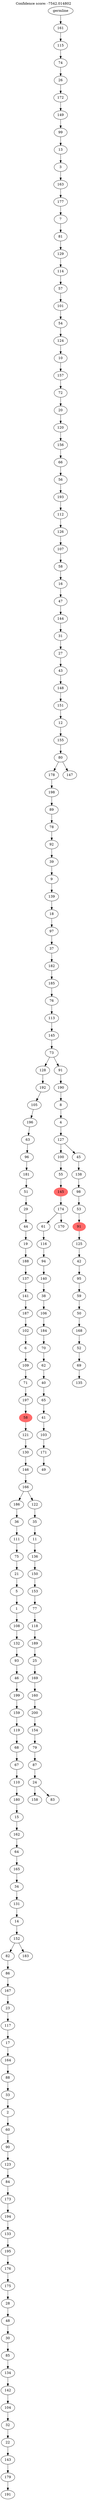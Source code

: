 digraph g {
	"200" -> "201";
	"201" [label="191"];
	"199" -> "200";
	"200" [label="179"];
	"198" -> "199";
	"199" [label="143"];
	"197" -> "198";
	"198" [label="22"];
	"196" -> "197";
	"197" [label="32"];
	"195" -> "196";
	"196" [label="104"];
	"194" -> "195";
	"195" [label="142"];
	"193" -> "194";
	"194" [label="134"];
	"192" -> "193";
	"193" [label="85"];
	"191" -> "192";
	"192" [label="30"];
	"190" -> "191";
	"191" [label="48"];
	"189" -> "190";
	"190" [label="28"];
	"188" -> "189";
	"189" [label="175"];
	"187" -> "188";
	"188" [label="176"];
	"186" -> "187";
	"187" [label="195"];
	"185" -> "186";
	"186" [label="133"];
	"184" -> "185";
	"185" [label="194"];
	"183" -> "184";
	"184" [label="173"];
	"182" -> "183";
	"183" [label="84"];
	"181" -> "182";
	"182" [label="123"];
	"180" -> "181";
	"181" [label="90"];
	"179" -> "180";
	"180" [label="60"];
	"178" -> "179";
	"179" [label="2"];
	"177" -> "178";
	"178" [label="33"];
	"176" -> "177";
	"177" [label="88"];
	"175" -> "176";
	"176" [label="164"];
	"174" -> "175";
	"175" [label="17"];
	"173" -> "174";
	"174" [label="117"];
	"172" -> "173";
	"173" [label="23"];
	"171" -> "172";
	"172" [label="167"];
	"170" -> "171";
	"171" [label="86"];
	"169" -> "170";
	"170" [label="82"];
	"169" -> "202";
	"202" [label="183"];
	"168" -> "169";
	"169" [label="152"];
	"167" -> "168";
	"168" [label="14"];
	"166" -> "167";
	"167" [label="131"];
	"165" -> "166";
	"166" [label="34"];
	"164" -> "165";
	"165" [label="165"];
	"163" -> "164";
	"164" [label="64"];
	"162" -> "163";
	"163" [label="162"];
	"161" -> "162";
	"162" [label="15"];
	"160" -> "161";
	"161" [label="180"];
	"159" -> "160";
	"160" [label="110"];
	"158" -> "159";
	"159" [label="67"];
	"157" -> "158";
	"158" [label="68"];
	"156" -> "157";
	"157" [label="119"];
	"155" -> "156";
	"156" [label="159"];
	"154" -> "155";
	"155" [label="199"];
	"153" -> "154";
	"154" [label="46"];
	"152" -> "153";
	"153" [label="93"];
	"151" -> "152";
	"152" [label="132"];
	"150" -> "151";
	"151" [label="108"];
	"149" -> "150";
	"150" [label="1"];
	"148" -> "149";
	"149" [label="5"];
	"147" -> "148";
	"148" [label="21"];
	"146" -> "147";
	"147" [label="75"];
	"145" -> "146";
	"146" [label="111"];
	"144" -> "145";
	"145" [label="36"];
	"141" -> "142";
	"142" [label="158"];
	"141" -> "143";
	"143" [label="83"];
	"140" -> "141";
	"141" [label="24"];
	"139" -> "140";
	"140" [label="87"];
	"138" -> "139";
	"139" [label="79"];
	"137" -> "138";
	"138" [label="154"];
	"136" -> "137";
	"137" [label="200"];
	"135" -> "136";
	"136" [label="160"];
	"134" -> "135";
	"135" [label="169"];
	"133" -> "134";
	"134" [label="25"];
	"132" -> "133";
	"133" [label="189"];
	"131" -> "132";
	"132" [label="118"];
	"130" -> "131";
	"131" [label="77"];
	"129" -> "130";
	"130" [label="153"];
	"128" -> "129";
	"129" [label="150"];
	"127" -> "128";
	"128" [label="136"];
	"126" -> "127";
	"127" [label="11"];
	"125" -> "126";
	"126" [label="35"];
	"124" -> "125";
	"125" [label="122"];
	"124" -> "144";
	"144" [label="186"];
	"123" -> "124";
	"124" [label="166"];
	"122" -> "123";
	"123" [label="146"];
	"121" -> "122";
	"122" [label="130"];
	"120" -> "121";
	"121" [label="121"];
	"119" -> "120";
	"120" [color=indianred1, style=filled, label="58"];
	"118" -> "119";
	"119" [label="197"];
	"117" -> "118";
	"118" [label="71"];
	"116" -> "117";
	"117" [label="109"];
	"115" -> "116";
	"116" [label="6"];
	"114" -> "115";
	"115" [label="102"];
	"113" -> "114";
	"114" [label="187"];
	"112" -> "113";
	"113" [label="141"];
	"111" -> "112";
	"112" [label="137"];
	"110" -> "111";
	"111" [label="188"];
	"109" -> "110";
	"110" [label="19"];
	"108" -> "109";
	"109" [label="44"];
	"107" -> "108";
	"108" [label="29"];
	"106" -> "107";
	"107" [label="51"];
	"105" -> "106";
	"106" [label="181"];
	"104" -> "105";
	"105" [label="96"];
	"103" -> "104";
	"104" [label="63"];
	"102" -> "103";
	"103" [label="196"];
	"101" -> "102";
	"102" [label="105"];
	"100" -> "101";
	"101" [label="192"];
	"97" -> "98";
	"98" [label="49"];
	"96" -> "97";
	"97" [label="171"];
	"95" -> "96";
	"96" [label="103"];
	"94" -> "95";
	"95" [label="41"];
	"93" -> "94";
	"94" [label="65"];
	"92" -> "93";
	"93" [label="40"];
	"91" -> "92";
	"92" [label="62"];
	"90" -> "91";
	"91" [label="70"];
	"89" -> "90";
	"90" [label="184"];
	"88" -> "89";
	"89" [label="106"];
	"87" -> "88";
	"88" [label="38"];
	"86" -> "87";
	"87" [label="140"];
	"85" -> "86";
	"86" [label="94"];
	"84" -> "85";
	"85" [label="116"];
	"83" -> "84";
	"84" [label="61"];
	"83" -> "99";
	"99" [label="170"];
	"82" -> "83";
	"83" [label="174"];
	"81" -> "82";
	"82" [color=indianred1, style=filled, label="145"];
	"80" -> "81";
	"81" [label="55"];
	"78" -> "79";
	"79" [label="135"];
	"77" -> "78";
	"78" [label="69"];
	"76" -> "77";
	"77" [label="52"];
	"75" -> "76";
	"76" [label="168"];
	"74" -> "75";
	"75" [label="50"];
	"73" -> "74";
	"74" [label="59"];
	"72" -> "73";
	"73" [label="95"];
	"71" -> "72";
	"72" [label="42"];
	"70" -> "71";
	"71" [label="125"];
	"69" -> "70";
	"70" [color=indianred1, style=filled, label="91"];
	"68" -> "69";
	"69" [label="53"];
	"67" -> "68";
	"68" [label="98"];
	"66" -> "67";
	"67" [label="138"];
	"65" -> "66";
	"66" [label="45"];
	"65" -> "80";
	"80" [label="100"];
	"64" -> "65";
	"65" [label="127"];
	"63" -> "64";
	"64" [label="4"];
	"62" -> "63";
	"63" [label="8"];
	"61" -> "62";
	"62" [label="190"];
	"60" -> "61";
	"61" [label="91"];
	"60" -> "100";
	"100" [label="128"];
	"59" -> "60";
	"60" [label="73"];
	"58" -> "59";
	"59" [label="145"];
	"57" -> "58";
	"58" [label="113"];
	"56" -> "57";
	"57" [label="76"];
	"55" -> "56";
	"56" [label="185"];
	"54" -> "55";
	"55" [label="182"];
	"53" -> "54";
	"54" [label="37"];
	"52" -> "53";
	"53" [label="97"];
	"51" -> "52";
	"52" [label="18"];
	"50" -> "51";
	"51" [label="139"];
	"49" -> "50";
	"50" [label="9"];
	"48" -> "49";
	"49" [label="39"];
	"47" -> "48";
	"48" [label="92"];
	"46" -> "47";
	"47" [label="78"];
	"45" -> "46";
	"46" [label="89"];
	"44" -> "45";
	"45" [label="198"];
	"43" -> "44";
	"44" [label="178"];
	"43" -> "203";
	"203" [label="147"];
	"42" -> "43";
	"43" [label="80"];
	"41" -> "42";
	"42" [label="155"];
	"40" -> "41";
	"41" [label="12"];
	"39" -> "40";
	"40" [label="151"];
	"38" -> "39";
	"39" [label="148"];
	"37" -> "38";
	"38" [label="43"];
	"36" -> "37";
	"37" [label="27"];
	"35" -> "36";
	"36" [label="31"];
	"34" -> "35";
	"35" [label="144"];
	"33" -> "34";
	"34" [label="47"];
	"32" -> "33";
	"33" [label="16"];
	"31" -> "32";
	"32" [label="58"];
	"30" -> "31";
	"31" [label="107"];
	"29" -> "30";
	"30" [label="126"];
	"28" -> "29";
	"29" [label="112"];
	"27" -> "28";
	"28" [label="193"];
	"26" -> "27";
	"27" [label="56"];
	"25" -> "26";
	"26" [label="66"];
	"24" -> "25";
	"25" [label="156"];
	"23" -> "24";
	"24" [label="120"];
	"22" -> "23";
	"23" [label="20"];
	"21" -> "22";
	"22" [label="72"];
	"20" -> "21";
	"21" [label="157"];
	"19" -> "20";
	"20" [label="10"];
	"18" -> "19";
	"19" [label="124"];
	"17" -> "18";
	"18" [label="54"];
	"16" -> "17";
	"17" [label="101"];
	"15" -> "16";
	"16" [label="57"];
	"14" -> "15";
	"15" [label="114"];
	"13" -> "14";
	"14" [label="129"];
	"12" -> "13";
	"13" [label="81"];
	"11" -> "12";
	"12" [label="7"];
	"10" -> "11";
	"11" [label="177"];
	"9" -> "10";
	"10" [label="163"];
	"8" -> "9";
	"9" [label="3"];
	"7" -> "8";
	"8" [label="13"];
	"6" -> "7";
	"7" [label="99"];
	"5" -> "6";
	"6" [label="149"];
	"4" -> "5";
	"5" [label="172"];
	"3" -> "4";
	"4" [label="26"];
	"2" -> "3";
	"3" [label="74"];
	"1" -> "2";
	"2" [label="115"];
	"0" -> "1";
	"1" [label="161"];
	"0" [label="germline"];
	labelloc="t";
	label="Confidence score: -7542.014802";
}
